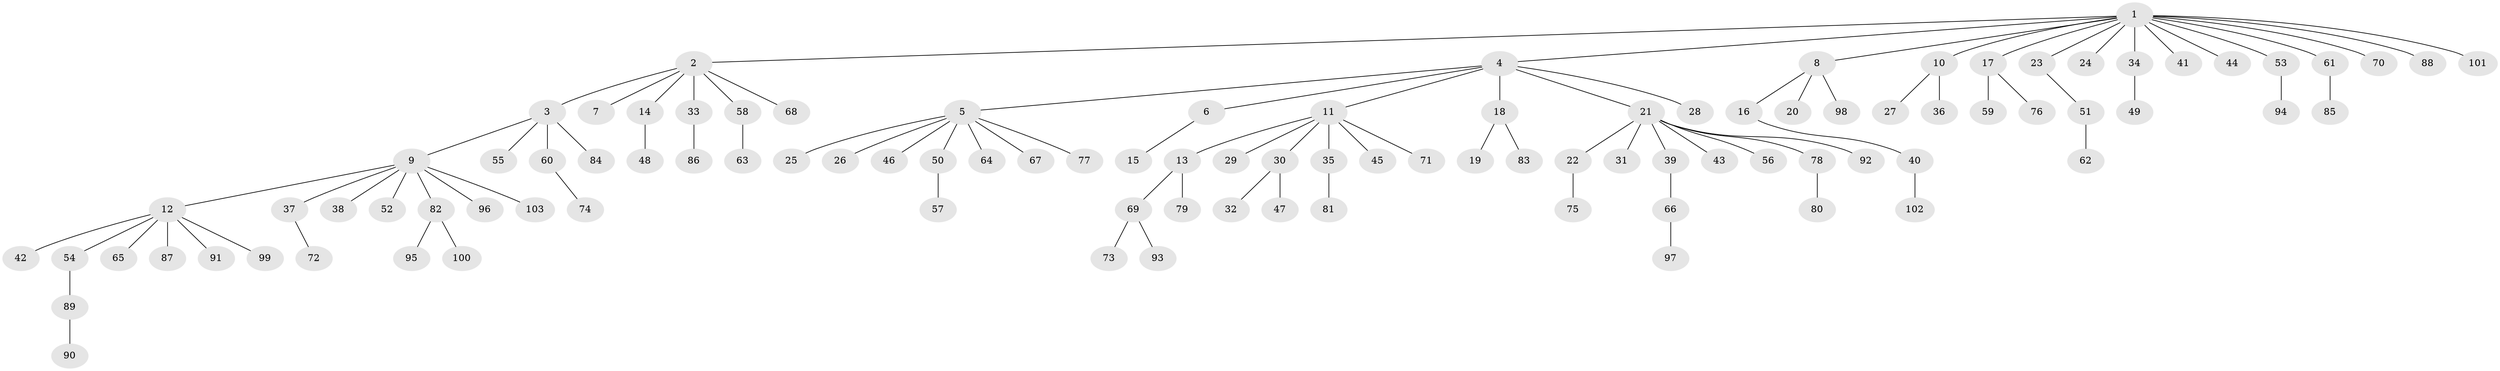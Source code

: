 // Generated by graph-tools (version 1.1) at 2025/47/03/09/25 04:47:53]
// undirected, 103 vertices, 102 edges
graph export_dot {
graph [start="1"]
  node [color=gray90,style=filled];
  1;
  2;
  3;
  4;
  5;
  6;
  7;
  8;
  9;
  10;
  11;
  12;
  13;
  14;
  15;
  16;
  17;
  18;
  19;
  20;
  21;
  22;
  23;
  24;
  25;
  26;
  27;
  28;
  29;
  30;
  31;
  32;
  33;
  34;
  35;
  36;
  37;
  38;
  39;
  40;
  41;
  42;
  43;
  44;
  45;
  46;
  47;
  48;
  49;
  50;
  51;
  52;
  53;
  54;
  55;
  56;
  57;
  58;
  59;
  60;
  61;
  62;
  63;
  64;
  65;
  66;
  67;
  68;
  69;
  70;
  71;
  72;
  73;
  74;
  75;
  76;
  77;
  78;
  79;
  80;
  81;
  82;
  83;
  84;
  85;
  86;
  87;
  88;
  89;
  90;
  91;
  92;
  93;
  94;
  95;
  96;
  97;
  98;
  99;
  100;
  101;
  102;
  103;
  1 -- 2;
  1 -- 4;
  1 -- 8;
  1 -- 10;
  1 -- 17;
  1 -- 23;
  1 -- 24;
  1 -- 34;
  1 -- 41;
  1 -- 44;
  1 -- 53;
  1 -- 61;
  1 -- 70;
  1 -- 88;
  1 -- 101;
  2 -- 3;
  2 -- 7;
  2 -- 14;
  2 -- 33;
  2 -- 58;
  2 -- 68;
  3 -- 9;
  3 -- 55;
  3 -- 60;
  3 -- 84;
  4 -- 5;
  4 -- 6;
  4 -- 11;
  4 -- 18;
  4 -- 21;
  4 -- 28;
  5 -- 25;
  5 -- 26;
  5 -- 46;
  5 -- 50;
  5 -- 64;
  5 -- 67;
  5 -- 77;
  6 -- 15;
  8 -- 16;
  8 -- 20;
  8 -- 98;
  9 -- 12;
  9 -- 37;
  9 -- 38;
  9 -- 52;
  9 -- 82;
  9 -- 96;
  9 -- 103;
  10 -- 27;
  10 -- 36;
  11 -- 13;
  11 -- 29;
  11 -- 30;
  11 -- 35;
  11 -- 45;
  11 -- 71;
  12 -- 42;
  12 -- 54;
  12 -- 65;
  12 -- 87;
  12 -- 91;
  12 -- 99;
  13 -- 69;
  13 -- 79;
  14 -- 48;
  16 -- 40;
  17 -- 59;
  17 -- 76;
  18 -- 19;
  18 -- 83;
  21 -- 22;
  21 -- 31;
  21 -- 39;
  21 -- 43;
  21 -- 56;
  21 -- 78;
  21 -- 92;
  22 -- 75;
  23 -- 51;
  30 -- 32;
  30 -- 47;
  33 -- 86;
  34 -- 49;
  35 -- 81;
  37 -- 72;
  39 -- 66;
  40 -- 102;
  50 -- 57;
  51 -- 62;
  53 -- 94;
  54 -- 89;
  58 -- 63;
  60 -- 74;
  61 -- 85;
  66 -- 97;
  69 -- 73;
  69 -- 93;
  78 -- 80;
  82 -- 95;
  82 -- 100;
  89 -- 90;
}
